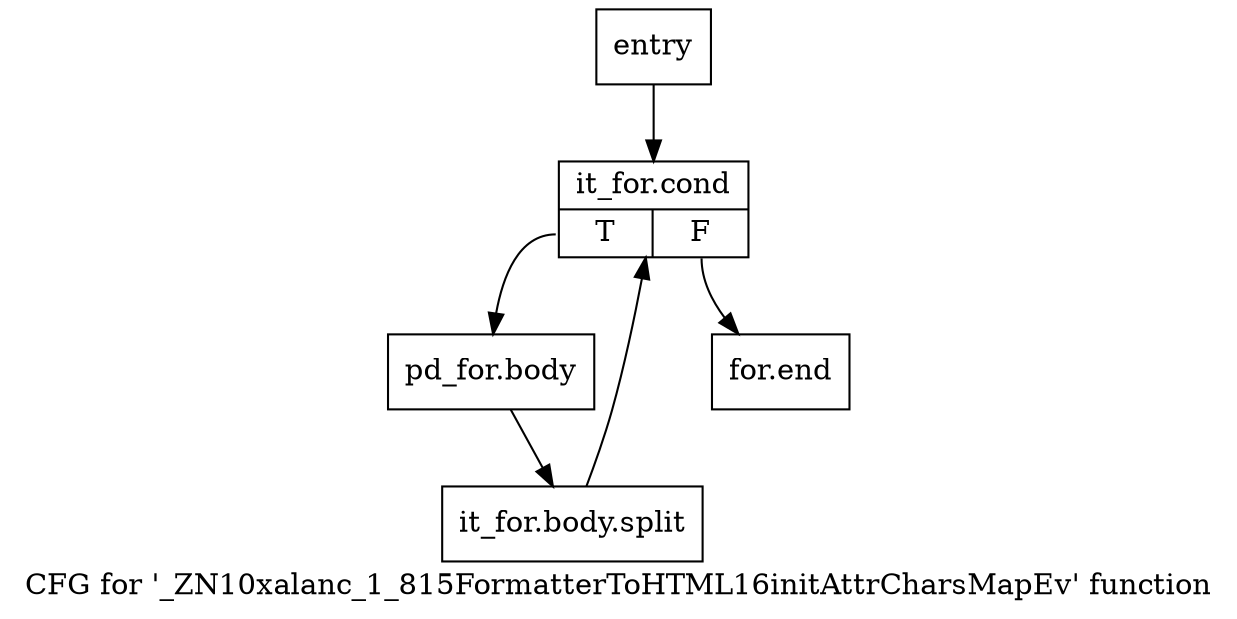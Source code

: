 digraph "CFG for '_ZN10xalanc_1_815FormatterToHTML16initAttrCharsMapEv' function" {
	label="CFG for '_ZN10xalanc_1_815FormatterToHTML16initAttrCharsMapEv' function";

	Node0x607a3c0 [shape=record,label="{entry}"];
	Node0x607a3c0 -> Node0x607a410;
	Node0x607a410 [shape=record,label="{it_for.cond|{<s0>T|<s1>F}}"];
	Node0x607a410:s0 -> Node0x607a460;
	Node0x607a410:s1 -> Node0x607a4b0;
	Node0x607a460 [shape=record,label="{pd_for.body}"];
	Node0x607a460 -> Node0xb87abc0;
	Node0xb87abc0 [shape=record,label="{it_for.body.split}"];
	Node0xb87abc0 -> Node0x607a410;
	Node0x607a4b0 [shape=record,label="{for.end}"];
}
